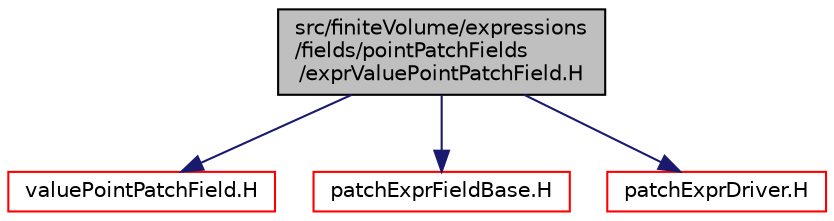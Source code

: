 digraph "src/finiteVolume/expressions/fields/pointPatchFields/exprValuePointPatchField.H"
{
  bgcolor="transparent";
  edge [fontname="Helvetica",fontsize="10",labelfontname="Helvetica",labelfontsize="10"];
  node [fontname="Helvetica",fontsize="10",shape=record];
  Node1 [label="src/finiteVolume/expressions\l/fields/pointPatchFields\l/exprValuePointPatchField.H",height=0.2,width=0.4,color="black", fillcolor="grey75", style="filled" fontcolor="black"];
  Node1 -> Node2 [color="midnightblue",fontsize="10",style="solid",fontname="Helvetica"];
  Node2 [label="valuePointPatchField.H",height=0.2,width=0.4,color="red",URL="$valuePointPatchField_8H.html"];
  Node1 -> Node3 [color="midnightblue",fontsize="10",style="solid",fontname="Helvetica"];
  Node3 [label="patchExprFieldBase.H",height=0.2,width=0.4,color="red",URL="$patchExprFieldBase_8H.html"];
  Node1 -> Node4 [color="midnightblue",fontsize="10",style="solid",fontname="Helvetica"];
  Node4 [label="patchExprDriver.H",height=0.2,width=0.4,color="red",URL="$patchExprDriver_8H.html"];
}
